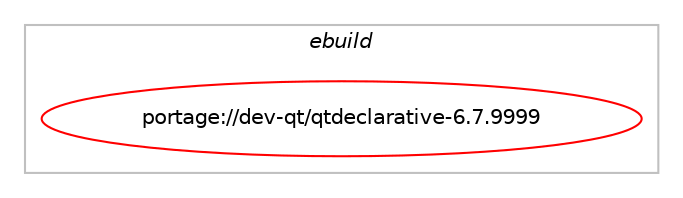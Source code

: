 digraph prolog {

# *************
# Graph options
# *************

newrank=true;
concentrate=true;
compound=true;
graph [rankdir=LR,fontname=Helvetica,fontsize=10,ranksep=1.5];#, ranksep=2.5, nodesep=0.2];
edge  [arrowhead=vee];
node  [fontname=Helvetica,fontsize=10];

# **********
# The ebuild
# **********

subgraph cluster_leftcol {
color=gray;
label=<<i>ebuild</i>>;
id [label="portage://dev-qt/qtdeclarative-6.7.9999", color=red, width=4, href="../dev-qt/qtdeclarative-6.7.9999.svg"];
}

# ****************
# The dependencies
# ****************

subgraph cluster_midcol {
color=gray;
label=<<i>dependencies</i>>;
subgraph cluster_compile {
fillcolor="#eeeeee";
style=filled;
label=<<i>compile</i>>;
# *** BEGIN UNKNOWN DEPENDENCY TYPE (TODO) ***
# id -> equal(use_conditional_group(positive,qmlls,portage://dev-qt/qtdeclarative-6.7.9999,[package_dependency(portage://dev-qt/qtdeclarative-6.7.9999,install,no,dev-qt,qtlanguageserver,tilde,[6.7.9999,,,6.7.9999],[slot(6)],[])]))
# *** END UNKNOWN DEPENDENCY TYPE (TODO) ***

# *** BEGIN UNKNOWN DEPENDENCY TYPE (TODO) ***
# id -> equal(use_conditional_group(positive,svg,portage://dev-qt/qtdeclarative-6.7.9999,[package_dependency(portage://dev-qt/qtdeclarative-6.7.9999,install,no,dev-qt,qtsvg,tilde,[6.7.9999,,,6.7.9999],[slot(6)],[])]))
# *** END UNKNOWN DEPENDENCY TYPE (TODO) ***

# *** BEGIN UNKNOWN DEPENDENCY TYPE (TODO) ***
# id -> equal(use_conditional_group(positive,vulkan,portage://dev-qt/qtdeclarative-6.7.9999,[package_dependency(portage://dev-qt/qtdeclarative-6.7.9999,install,no,dev-util,vulkan-headers,none,[,,],[],[])]))
# *** END UNKNOWN DEPENDENCY TYPE (TODO) ***

# *** BEGIN UNKNOWN DEPENDENCY TYPE (TODO) ***
# id -> equal(package_dependency(portage://dev-qt/qtdeclarative-6.7.9999,install,no,dev-qt,qtbase,tilde,[6.7.9999,,,6.7.9999],[slot(6)],[use(equal(accessibility),none),use(enable(gui),none),use(equal(network),none),use(equal(opengl),none),use(optenable(sql),none),use(optenable(ssl),none),use(equal(vulkan),none),use(equal(widgets),none)]))
# *** END UNKNOWN DEPENDENCY TYPE (TODO) ***

}
subgraph cluster_compileandrun {
fillcolor="#eeeeee";
style=filled;
label=<<i>compile and run</i>>;
}
subgraph cluster_run {
fillcolor="#eeeeee";
style=filled;
label=<<i>run</i>>;
# *** BEGIN UNKNOWN DEPENDENCY TYPE (TODO) ***
# id -> equal(use_conditional_group(positive,qmlls,portage://dev-qt/qtdeclarative-6.7.9999,[package_dependency(portage://dev-qt/qtdeclarative-6.7.9999,run,no,dev-qt,qtlanguageserver,tilde,[6.7.9999,,,6.7.9999],[slot(6)],[])]))
# *** END UNKNOWN DEPENDENCY TYPE (TODO) ***

# *** BEGIN UNKNOWN DEPENDENCY TYPE (TODO) ***
# id -> equal(use_conditional_group(positive,svg,portage://dev-qt/qtdeclarative-6.7.9999,[package_dependency(portage://dev-qt/qtdeclarative-6.7.9999,run,no,dev-qt,qtsvg,tilde,[6.7.9999,,,6.7.9999],[slot(6)],[])]))
# *** END UNKNOWN DEPENDENCY TYPE (TODO) ***

# *** BEGIN UNKNOWN DEPENDENCY TYPE (TODO) ***
# id -> equal(package_dependency(portage://dev-qt/qtdeclarative-6.7.9999,run,no,dev-qt,qtbase,tilde,[6.7.9999,,,6.7.9999],[slot(6)],[use(equal(accessibility),none),use(enable(gui),none),use(equal(network),none),use(equal(opengl),none),use(optenable(sql),none),use(optenable(ssl),none),use(equal(vulkan),none),use(equal(widgets),none)]))
# *** END UNKNOWN DEPENDENCY TYPE (TODO) ***

}
}

# **************
# The candidates
# **************

subgraph cluster_choices {
rank=same;
color=gray;
label=<<i>candidates</i>>;

}

}
